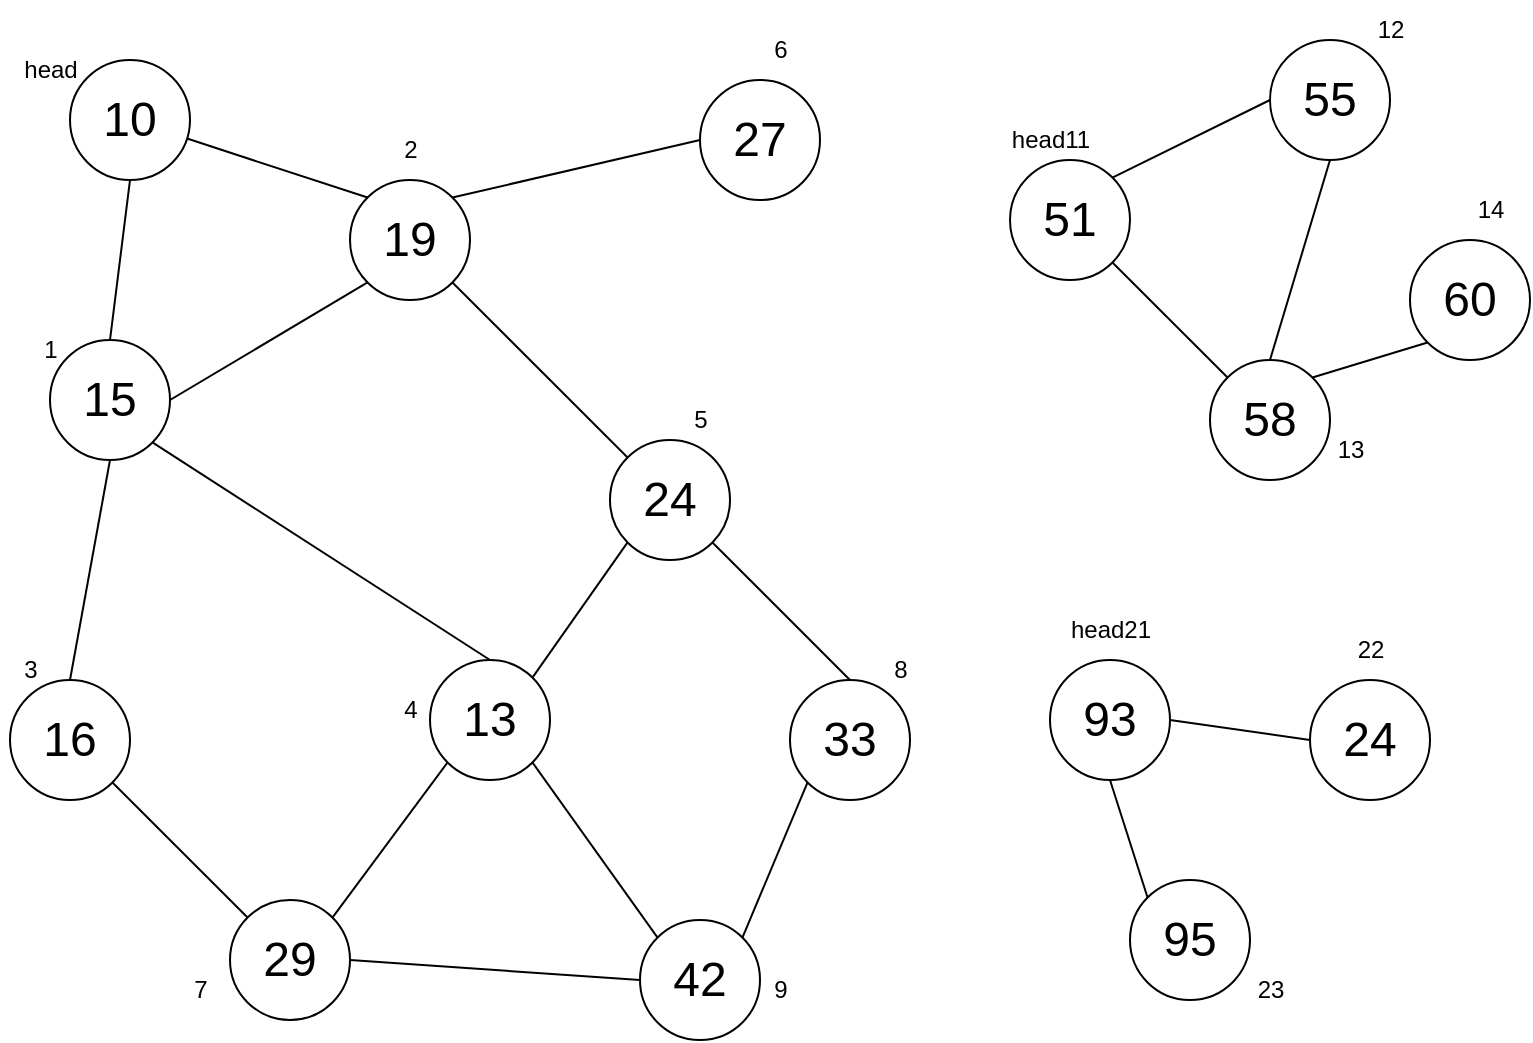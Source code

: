 <mxfile version="24.6.5" type="device">
  <diagram name="Page-1" id="R3vK7USoOgDC18vmyPG_">
    <mxGraphModel dx="1050" dy="530" grid="1" gridSize="10" guides="1" tooltips="1" connect="1" arrows="1" fold="1" page="1" pageScale="1" pageWidth="850" pageHeight="1100" math="0" shadow="0">
      <root>
        <mxCell id="0" />
        <mxCell id="1" parent="0" />
        <mxCell id="Pon-382NquTr3tyt5XnE-1" value="&lt;font style=&quot;font-size: 24px;&quot;&gt;10&lt;/font&gt;" style="ellipse;whiteSpace=wrap;html=1;aspect=fixed;" vertex="1" parent="1">
          <mxGeometry x="110" y="40" width="60" height="60" as="geometry" />
        </mxCell>
        <mxCell id="Pon-382NquTr3tyt5XnE-2" value="&lt;font style=&quot;font-size: 24px;&quot;&gt;19&lt;/font&gt;" style="ellipse;whiteSpace=wrap;html=1;aspect=fixed;" vertex="1" parent="1">
          <mxGeometry x="250" y="100" width="60" height="60" as="geometry" />
        </mxCell>
        <mxCell id="Pon-382NquTr3tyt5XnE-3" value="&lt;font style=&quot;font-size: 24px;&quot;&gt;15&lt;/font&gt;" style="ellipse;whiteSpace=wrap;html=1;aspect=fixed;" vertex="1" parent="1">
          <mxGeometry x="100" y="180" width="60" height="60" as="geometry" />
        </mxCell>
        <mxCell id="Pon-382NquTr3tyt5XnE-4" value="&lt;font style=&quot;font-size: 24px;&quot;&gt;27&lt;/font&gt;" style="ellipse;whiteSpace=wrap;html=1;aspect=fixed;" vertex="1" parent="1">
          <mxGeometry x="425" y="50" width="60" height="60" as="geometry" />
        </mxCell>
        <mxCell id="Pon-382NquTr3tyt5XnE-5" value="&lt;font style=&quot;font-size: 24px;&quot;&gt;16&lt;/font&gt;" style="ellipse;whiteSpace=wrap;html=1;aspect=fixed;" vertex="1" parent="1">
          <mxGeometry x="80" y="350" width="60" height="60" as="geometry" />
        </mxCell>
        <mxCell id="Pon-382NquTr3tyt5XnE-6" value="&lt;font style=&quot;font-size: 24px;&quot;&gt;13&lt;/font&gt;" style="ellipse;whiteSpace=wrap;html=1;aspect=fixed;" vertex="1" parent="1">
          <mxGeometry x="290" y="340" width="60" height="60" as="geometry" />
        </mxCell>
        <mxCell id="Pon-382NquTr3tyt5XnE-7" value="&lt;font style=&quot;font-size: 24px;&quot;&gt;24&lt;/font&gt;" style="ellipse;whiteSpace=wrap;html=1;aspect=fixed;" vertex="1" parent="1">
          <mxGeometry x="380" y="230" width="60" height="60" as="geometry" />
        </mxCell>
        <mxCell id="Pon-382NquTr3tyt5XnE-8" value="&lt;font style=&quot;font-size: 24px;&quot;&gt;29&lt;/font&gt;" style="ellipse;whiteSpace=wrap;html=1;aspect=fixed;" vertex="1" parent="1">
          <mxGeometry x="190" y="460" width="60" height="60" as="geometry" />
        </mxCell>
        <mxCell id="Pon-382NquTr3tyt5XnE-9" value="&lt;font style=&quot;font-size: 24px;&quot;&gt;42&lt;/font&gt;" style="ellipse;whiteSpace=wrap;html=1;aspect=fixed;" vertex="1" parent="1">
          <mxGeometry x="395" y="470" width="60" height="60" as="geometry" />
        </mxCell>
        <mxCell id="Pon-382NquTr3tyt5XnE-10" value="&lt;font style=&quot;font-size: 24px;&quot;&gt;33&lt;/font&gt;" style="ellipse;whiteSpace=wrap;html=1;aspect=fixed;" vertex="1" parent="1">
          <mxGeometry x="470" y="350" width="60" height="60" as="geometry" />
        </mxCell>
        <mxCell id="Pon-382NquTr3tyt5XnE-11" value="&lt;font style=&quot;font-size: 24px;&quot;&gt;51&lt;/font&gt;" style="ellipse;whiteSpace=wrap;html=1;aspect=fixed;" vertex="1" parent="1">
          <mxGeometry x="580" y="90" width="60" height="60" as="geometry" />
        </mxCell>
        <mxCell id="Pon-382NquTr3tyt5XnE-12" value="&lt;font style=&quot;font-size: 24px;&quot;&gt;55&lt;/font&gt;" style="ellipse;whiteSpace=wrap;html=1;aspect=fixed;" vertex="1" parent="1">
          <mxGeometry x="710" y="30" width="60" height="60" as="geometry" />
        </mxCell>
        <mxCell id="Pon-382NquTr3tyt5XnE-13" value="&lt;font style=&quot;font-size: 24px;&quot;&gt;58&lt;/font&gt;" style="ellipse;whiteSpace=wrap;html=1;aspect=fixed;" vertex="1" parent="1">
          <mxGeometry x="680" y="190" width="60" height="60" as="geometry" />
        </mxCell>
        <mxCell id="Pon-382NquTr3tyt5XnE-14" value="&lt;font style=&quot;font-size: 24px;&quot;&gt;60&lt;/font&gt;" style="ellipse;whiteSpace=wrap;html=1;aspect=fixed;" vertex="1" parent="1">
          <mxGeometry x="780" y="130" width="60" height="60" as="geometry" />
        </mxCell>
        <mxCell id="Pon-382NquTr3tyt5XnE-15" value="&lt;font style=&quot;font-size: 24px;&quot;&gt;93&lt;/font&gt;" style="ellipse;whiteSpace=wrap;html=1;aspect=fixed;" vertex="1" parent="1">
          <mxGeometry x="600" y="340" width="60" height="60" as="geometry" />
        </mxCell>
        <mxCell id="Pon-382NquTr3tyt5XnE-16" value="&lt;font style=&quot;font-size: 24px;&quot;&gt;24&lt;/font&gt;" style="ellipse;whiteSpace=wrap;html=1;aspect=fixed;" vertex="1" parent="1">
          <mxGeometry x="730" y="350" width="60" height="60" as="geometry" />
        </mxCell>
        <mxCell id="Pon-382NquTr3tyt5XnE-17" value="&lt;font style=&quot;font-size: 24px;&quot;&gt;95&lt;/font&gt;" style="ellipse;whiteSpace=wrap;html=1;aspect=fixed;" vertex="1" parent="1">
          <mxGeometry x="640" y="450" width="60" height="60" as="geometry" />
        </mxCell>
        <mxCell id="Pon-382NquTr3tyt5XnE-18" value="" style="endArrow=none;html=1;rounded=0;entryX=0.5;entryY=1;entryDx=0;entryDy=0;exitX=0.5;exitY=0;exitDx=0;exitDy=0;" edge="1" parent="1" source="Pon-382NquTr3tyt5XnE-3" target="Pon-382NquTr3tyt5XnE-1">
          <mxGeometry width="50" height="50" relative="1" as="geometry">
            <mxPoint x="400" y="300" as="sourcePoint" />
            <mxPoint x="450" y="250" as="targetPoint" />
          </mxGeometry>
        </mxCell>
        <mxCell id="Pon-382NquTr3tyt5XnE-19" value="" style="endArrow=none;html=1;rounded=0;exitX=0;exitY=0;exitDx=0;exitDy=0;" edge="1" parent="1" source="Pon-382NquTr3tyt5XnE-2" target="Pon-382NquTr3tyt5XnE-1">
          <mxGeometry width="50" height="50" relative="1" as="geometry">
            <mxPoint x="140" y="190" as="sourcePoint" />
            <mxPoint x="155" y="100" as="targetPoint" />
          </mxGeometry>
        </mxCell>
        <mxCell id="Pon-382NquTr3tyt5XnE-20" value="" style="endArrow=none;html=1;rounded=0;exitX=1;exitY=0.5;exitDx=0;exitDy=0;entryX=0;entryY=1;entryDx=0;entryDy=0;" edge="1" parent="1" source="Pon-382NquTr3tyt5XnE-3" target="Pon-382NquTr3tyt5XnE-2">
          <mxGeometry width="50" height="50" relative="1" as="geometry">
            <mxPoint x="400" y="300" as="sourcePoint" />
            <mxPoint x="450" y="250" as="targetPoint" />
          </mxGeometry>
        </mxCell>
        <mxCell id="Pon-382NquTr3tyt5XnE-21" value="" style="endArrow=none;html=1;rounded=0;exitX=1;exitY=0;exitDx=0;exitDy=0;entryX=0;entryY=0.5;entryDx=0;entryDy=0;" edge="1" parent="1" source="Pon-382NquTr3tyt5XnE-2" target="Pon-382NquTr3tyt5XnE-4">
          <mxGeometry width="50" height="50" relative="1" as="geometry">
            <mxPoint x="310" y="119" as="sourcePoint" />
            <mxPoint x="409" y="60" as="targetPoint" />
          </mxGeometry>
        </mxCell>
        <mxCell id="Pon-382NquTr3tyt5XnE-22" value="" style="endArrow=none;html=1;rounded=0;exitX=0.5;exitY=1;exitDx=0;exitDy=0;entryX=0.5;entryY=0;entryDx=0;entryDy=0;" edge="1" parent="1" source="Pon-382NquTr3tyt5XnE-3" target="Pon-382NquTr3tyt5XnE-5">
          <mxGeometry width="50" height="50" relative="1" as="geometry">
            <mxPoint x="170" y="220" as="sourcePoint" />
            <mxPoint x="269" y="161" as="targetPoint" />
          </mxGeometry>
        </mxCell>
        <mxCell id="Pon-382NquTr3tyt5XnE-23" value="" style="endArrow=none;html=1;rounded=0;exitX=1;exitY=1;exitDx=0;exitDy=0;entryX=0.5;entryY=0;entryDx=0;entryDy=0;" edge="1" parent="1" source="Pon-382NquTr3tyt5XnE-3" target="Pon-382NquTr3tyt5XnE-6">
          <mxGeometry width="50" height="50" relative="1" as="geometry">
            <mxPoint x="140" y="250" as="sourcePoint" />
            <mxPoint x="120" y="360" as="targetPoint" />
          </mxGeometry>
        </mxCell>
        <mxCell id="Pon-382NquTr3tyt5XnE-24" value="" style="endArrow=none;html=1;rounded=0;exitX=1;exitY=1;exitDx=0;exitDy=0;entryX=0;entryY=0;entryDx=0;entryDy=0;" edge="1" parent="1" source="Pon-382NquTr3tyt5XnE-2" target="Pon-382NquTr3tyt5XnE-7">
          <mxGeometry width="50" height="50" relative="1" as="geometry">
            <mxPoint x="161" y="241" as="sourcePoint" />
            <mxPoint x="330" y="350" as="targetPoint" />
          </mxGeometry>
        </mxCell>
        <mxCell id="Pon-382NquTr3tyt5XnE-25" value="" style="endArrow=none;html=1;rounded=0;exitX=1;exitY=0;exitDx=0;exitDy=0;entryX=0;entryY=1;entryDx=0;entryDy=0;" edge="1" parent="1" source="Pon-382NquTr3tyt5XnE-6" target="Pon-382NquTr3tyt5XnE-7">
          <mxGeometry width="50" height="50" relative="1" as="geometry">
            <mxPoint x="311" y="161" as="sourcePoint" />
            <mxPoint x="399" y="249" as="targetPoint" />
          </mxGeometry>
        </mxCell>
        <mxCell id="Pon-382NquTr3tyt5XnE-26" value="" style="endArrow=none;html=1;rounded=0;exitX=1;exitY=1;exitDx=0;exitDy=0;entryX=0;entryY=0;entryDx=0;entryDy=0;" edge="1" parent="1" source="Pon-382NquTr3tyt5XnE-5" target="Pon-382NquTr3tyt5XnE-8">
          <mxGeometry width="50" height="50" relative="1" as="geometry">
            <mxPoint x="351" y="359" as="sourcePoint" />
            <mxPoint x="399" y="291" as="targetPoint" />
          </mxGeometry>
        </mxCell>
        <mxCell id="Pon-382NquTr3tyt5XnE-27" value="" style="endArrow=none;html=1;rounded=0;exitX=0;exitY=1;exitDx=0;exitDy=0;entryX=1;entryY=0;entryDx=0;entryDy=0;" edge="1" parent="1" source="Pon-382NquTr3tyt5XnE-6" target="Pon-382NquTr3tyt5XnE-8">
          <mxGeometry width="50" height="50" relative="1" as="geometry">
            <mxPoint x="141" y="411" as="sourcePoint" />
            <mxPoint x="209" y="479" as="targetPoint" />
          </mxGeometry>
        </mxCell>
        <mxCell id="Pon-382NquTr3tyt5XnE-28" value="" style="endArrow=none;html=1;rounded=0;exitX=0;exitY=0.5;exitDx=0;exitDy=0;entryX=1;entryY=0.5;entryDx=0;entryDy=0;" edge="1" parent="1" source="Pon-382NquTr3tyt5XnE-9" target="Pon-382NquTr3tyt5XnE-8">
          <mxGeometry width="50" height="50" relative="1" as="geometry">
            <mxPoint x="309" y="401" as="sourcePoint" />
            <mxPoint x="251" y="479" as="targetPoint" />
          </mxGeometry>
        </mxCell>
        <mxCell id="Pon-382NquTr3tyt5XnE-29" value="" style="endArrow=none;html=1;rounded=0;exitX=0;exitY=0;exitDx=0;exitDy=0;entryX=1;entryY=1;entryDx=0;entryDy=0;" edge="1" parent="1" source="Pon-382NquTr3tyt5XnE-9" target="Pon-382NquTr3tyt5XnE-6">
          <mxGeometry width="50" height="50" relative="1" as="geometry">
            <mxPoint x="405" y="510" as="sourcePoint" />
            <mxPoint x="260" y="500" as="targetPoint" />
          </mxGeometry>
        </mxCell>
        <mxCell id="Pon-382NquTr3tyt5XnE-30" value="" style="endArrow=none;html=1;rounded=0;exitX=1;exitY=0;exitDx=0;exitDy=0;entryX=0;entryY=1;entryDx=0;entryDy=0;" edge="1" parent="1" source="Pon-382NquTr3tyt5XnE-9" target="Pon-382NquTr3tyt5XnE-10">
          <mxGeometry width="50" height="50" relative="1" as="geometry">
            <mxPoint x="414" y="489" as="sourcePoint" />
            <mxPoint x="351" y="401" as="targetPoint" />
          </mxGeometry>
        </mxCell>
        <mxCell id="Pon-382NquTr3tyt5XnE-31" value="" style="endArrow=none;html=1;rounded=0;exitX=0.5;exitY=0;exitDx=0;exitDy=0;entryX=1;entryY=1;entryDx=0;entryDy=0;" edge="1" parent="1" source="Pon-382NquTr3tyt5XnE-10" target="Pon-382NquTr3tyt5XnE-7">
          <mxGeometry width="50" height="50" relative="1" as="geometry">
            <mxPoint x="456" y="489" as="sourcePoint" />
            <mxPoint x="489" y="411" as="targetPoint" />
          </mxGeometry>
        </mxCell>
        <mxCell id="Pon-382NquTr3tyt5XnE-32" value="" style="endArrow=none;html=1;rounded=0;exitX=0;exitY=0;exitDx=0;exitDy=0;entryX=1;entryY=1;entryDx=0;entryDy=0;" edge="1" parent="1" source="Pon-382NquTr3tyt5XnE-13" target="Pon-382NquTr3tyt5XnE-11">
          <mxGeometry width="50" height="50" relative="1" as="geometry">
            <mxPoint x="510" y="360" as="sourcePoint" />
            <mxPoint x="441" y="291" as="targetPoint" />
          </mxGeometry>
        </mxCell>
        <mxCell id="Pon-382NquTr3tyt5XnE-33" value="" style="endArrow=none;html=1;rounded=0;exitX=0;exitY=0.5;exitDx=0;exitDy=0;entryX=1;entryY=0;entryDx=0;entryDy=0;" edge="1" parent="1" source="Pon-382NquTr3tyt5XnE-12" target="Pon-382NquTr3tyt5XnE-11">
          <mxGeometry width="50" height="50" relative="1" as="geometry">
            <mxPoint x="699" y="209" as="sourcePoint" />
            <mxPoint x="620" y="160" as="targetPoint" />
          </mxGeometry>
        </mxCell>
        <mxCell id="Pon-382NquTr3tyt5XnE-34" value="" style="endArrow=none;html=1;rounded=0;exitX=0.5;exitY=0;exitDx=0;exitDy=0;entryX=0.5;entryY=1;entryDx=0;entryDy=0;" edge="1" parent="1" source="Pon-382NquTr3tyt5XnE-13" target="Pon-382NquTr3tyt5XnE-12">
          <mxGeometry width="50" height="50" relative="1" as="geometry">
            <mxPoint x="699" y="209" as="sourcePoint" />
            <mxPoint x="641" y="151" as="targetPoint" />
          </mxGeometry>
        </mxCell>
        <mxCell id="Pon-382NquTr3tyt5XnE-35" value="" style="endArrow=none;html=1;rounded=0;exitX=1;exitY=0;exitDx=0;exitDy=0;entryX=0;entryY=1;entryDx=0;entryDy=0;" edge="1" parent="1" source="Pon-382NquTr3tyt5XnE-13" target="Pon-382NquTr3tyt5XnE-14">
          <mxGeometry width="50" height="50" relative="1" as="geometry">
            <mxPoint x="720" y="200" as="sourcePoint" />
            <mxPoint x="750" y="100" as="targetPoint" />
          </mxGeometry>
        </mxCell>
        <mxCell id="Pon-382NquTr3tyt5XnE-36" value="" style="endArrow=none;html=1;rounded=0;exitX=1;exitY=0.5;exitDx=0;exitDy=0;entryX=0;entryY=0.5;entryDx=0;entryDy=0;" edge="1" parent="1" source="Pon-382NquTr3tyt5XnE-15" target="Pon-382NquTr3tyt5XnE-16">
          <mxGeometry width="50" height="50" relative="1" as="geometry">
            <mxPoint x="670" y="358" as="sourcePoint" />
            <mxPoint x="728" y="340" as="targetPoint" />
          </mxGeometry>
        </mxCell>
        <mxCell id="Pon-382NquTr3tyt5XnE-37" value="" style="endArrow=none;html=1;rounded=0;exitX=0.5;exitY=1;exitDx=0;exitDy=0;entryX=0;entryY=0;entryDx=0;entryDy=0;" edge="1" parent="1" source="Pon-382NquTr3tyt5XnE-15" target="Pon-382NquTr3tyt5XnE-17">
          <mxGeometry width="50" height="50" relative="1" as="geometry">
            <mxPoint x="670" y="380" as="sourcePoint" />
            <mxPoint x="740" y="390" as="targetPoint" />
          </mxGeometry>
        </mxCell>
        <mxCell id="Pon-382NquTr3tyt5XnE-38" value="head" style="text;html=1;align=center;verticalAlign=middle;resizable=0;points=[];autosize=1;strokeColor=none;fillColor=none;" vertex="1" parent="1">
          <mxGeometry x="75" y="30" width="50" height="30" as="geometry" />
        </mxCell>
        <mxCell id="Pon-382NquTr3tyt5XnE-39" value="1" style="text;html=1;align=center;verticalAlign=middle;resizable=0;points=[];autosize=1;strokeColor=none;fillColor=none;" vertex="1" parent="1">
          <mxGeometry x="85" y="170" width="30" height="30" as="geometry" />
        </mxCell>
        <mxCell id="Pon-382NquTr3tyt5XnE-40" value="3" style="text;html=1;align=center;verticalAlign=middle;resizable=0;points=[];autosize=1;strokeColor=none;fillColor=none;" vertex="1" parent="1">
          <mxGeometry x="75" y="330" width="30" height="30" as="geometry" />
        </mxCell>
        <mxCell id="Pon-382NquTr3tyt5XnE-41" value="2" style="text;html=1;align=center;verticalAlign=middle;resizable=0;points=[];autosize=1;strokeColor=none;fillColor=none;" vertex="1" parent="1">
          <mxGeometry x="265" y="70" width="30" height="30" as="geometry" />
        </mxCell>
        <mxCell id="Pon-382NquTr3tyt5XnE-42" value="6" style="text;html=1;align=center;verticalAlign=middle;resizable=0;points=[];autosize=1;strokeColor=none;fillColor=none;" vertex="1" parent="1">
          <mxGeometry x="450" y="20" width="30" height="30" as="geometry" />
        </mxCell>
        <mxCell id="Pon-382NquTr3tyt5XnE-43" value="5" style="text;html=1;align=center;verticalAlign=middle;resizable=0;points=[];autosize=1;strokeColor=none;fillColor=none;" vertex="1" parent="1">
          <mxGeometry x="410" y="205" width="30" height="30" as="geometry" />
        </mxCell>
        <mxCell id="Pon-382NquTr3tyt5XnE-44" value="4" style="text;html=1;align=center;verticalAlign=middle;resizable=0;points=[];autosize=1;strokeColor=none;fillColor=none;" vertex="1" parent="1">
          <mxGeometry x="265" y="350" width="30" height="30" as="geometry" />
        </mxCell>
        <mxCell id="Pon-382NquTr3tyt5XnE-45" value="7" style="text;html=1;align=center;verticalAlign=middle;resizable=0;points=[];autosize=1;strokeColor=none;fillColor=none;" vertex="1" parent="1">
          <mxGeometry x="160" y="490" width="30" height="30" as="geometry" />
        </mxCell>
        <mxCell id="Pon-382NquTr3tyt5XnE-46" value="9" style="text;html=1;align=center;verticalAlign=middle;resizable=0;points=[];autosize=1;strokeColor=none;fillColor=none;" vertex="1" parent="1">
          <mxGeometry x="450" y="490" width="30" height="30" as="geometry" />
        </mxCell>
        <mxCell id="Pon-382NquTr3tyt5XnE-47" value="8" style="text;html=1;align=center;verticalAlign=middle;resizable=0;points=[];autosize=1;strokeColor=none;fillColor=none;" vertex="1" parent="1">
          <mxGeometry x="510" y="330" width="30" height="30" as="geometry" />
        </mxCell>
        <mxCell id="Pon-382NquTr3tyt5XnE-48" value="head11" style="text;html=1;align=center;verticalAlign=middle;resizable=0;points=[];autosize=1;strokeColor=none;fillColor=none;" vertex="1" parent="1">
          <mxGeometry x="570" y="65" width="60" height="30" as="geometry" />
        </mxCell>
        <mxCell id="Pon-382NquTr3tyt5XnE-50" value="12" style="text;html=1;align=center;verticalAlign=middle;resizable=0;points=[];autosize=1;strokeColor=none;fillColor=none;" vertex="1" parent="1">
          <mxGeometry x="750" y="10" width="40" height="30" as="geometry" />
        </mxCell>
        <mxCell id="Pon-382NquTr3tyt5XnE-51" value="14" style="text;html=1;align=center;verticalAlign=middle;resizable=0;points=[];autosize=1;strokeColor=none;fillColor=none;" vertex="1" parent="1">
          <mxGeometry x="800" y="100" width="40" height="30" as="geometry" />
        </mxCell>
        <mxCell id="Pon-382NquTr3tyt5XnE-52" value="13" style="text;html=1;align=center;verticalAlign=middle;resizable=0;points=[];autosize=1;strokeColor=none;fillColor=none;" vertex="1" parent="1">
          <mxGeometry x="730" y="220" width="40" height="30" as="geometry" />
        </mxCell>
        <mxCell id="Pon-382NquTr3tyt5XnE-53" value="head21" style="text;html=1;align=center;verticalAlign=middle;resizable=0;points=[];autosize=1;strokeColor=none;fillColor=none;" vertex="1" parent="1">
          <mxGeometry x="600" y="310" width="60" height="30" as="geometry" />
        </mxCell>
        <mxCell id="Pon-382NquTr3tyt5XnE-54" value="22" style="text;html=1;align=center;verticalAlign=middle;resizable=0;points=[];autosize=1;strokeColor=none;fillColor=none;" vertex="1" parent="1">
          <mxGeometry x="740" y="320" width="40" height="30" as="geometry" />
        </mxCell>
        <mxCell id="Pon-382NquTr3tyt5XnE-55" value="23" style="text;html=1;align=center;verticalAlign=middle;resizable=0;points=[];autosize=1;strokeColor=none;fillColor=none;" vertex="1" parent="1">
          <mxGeometry x="690" y="490" width="40" height="30" as="geometry" />
        </mxCell>
      </root>
    </mxGraphModel>
  </diagram>
</mxfile>
